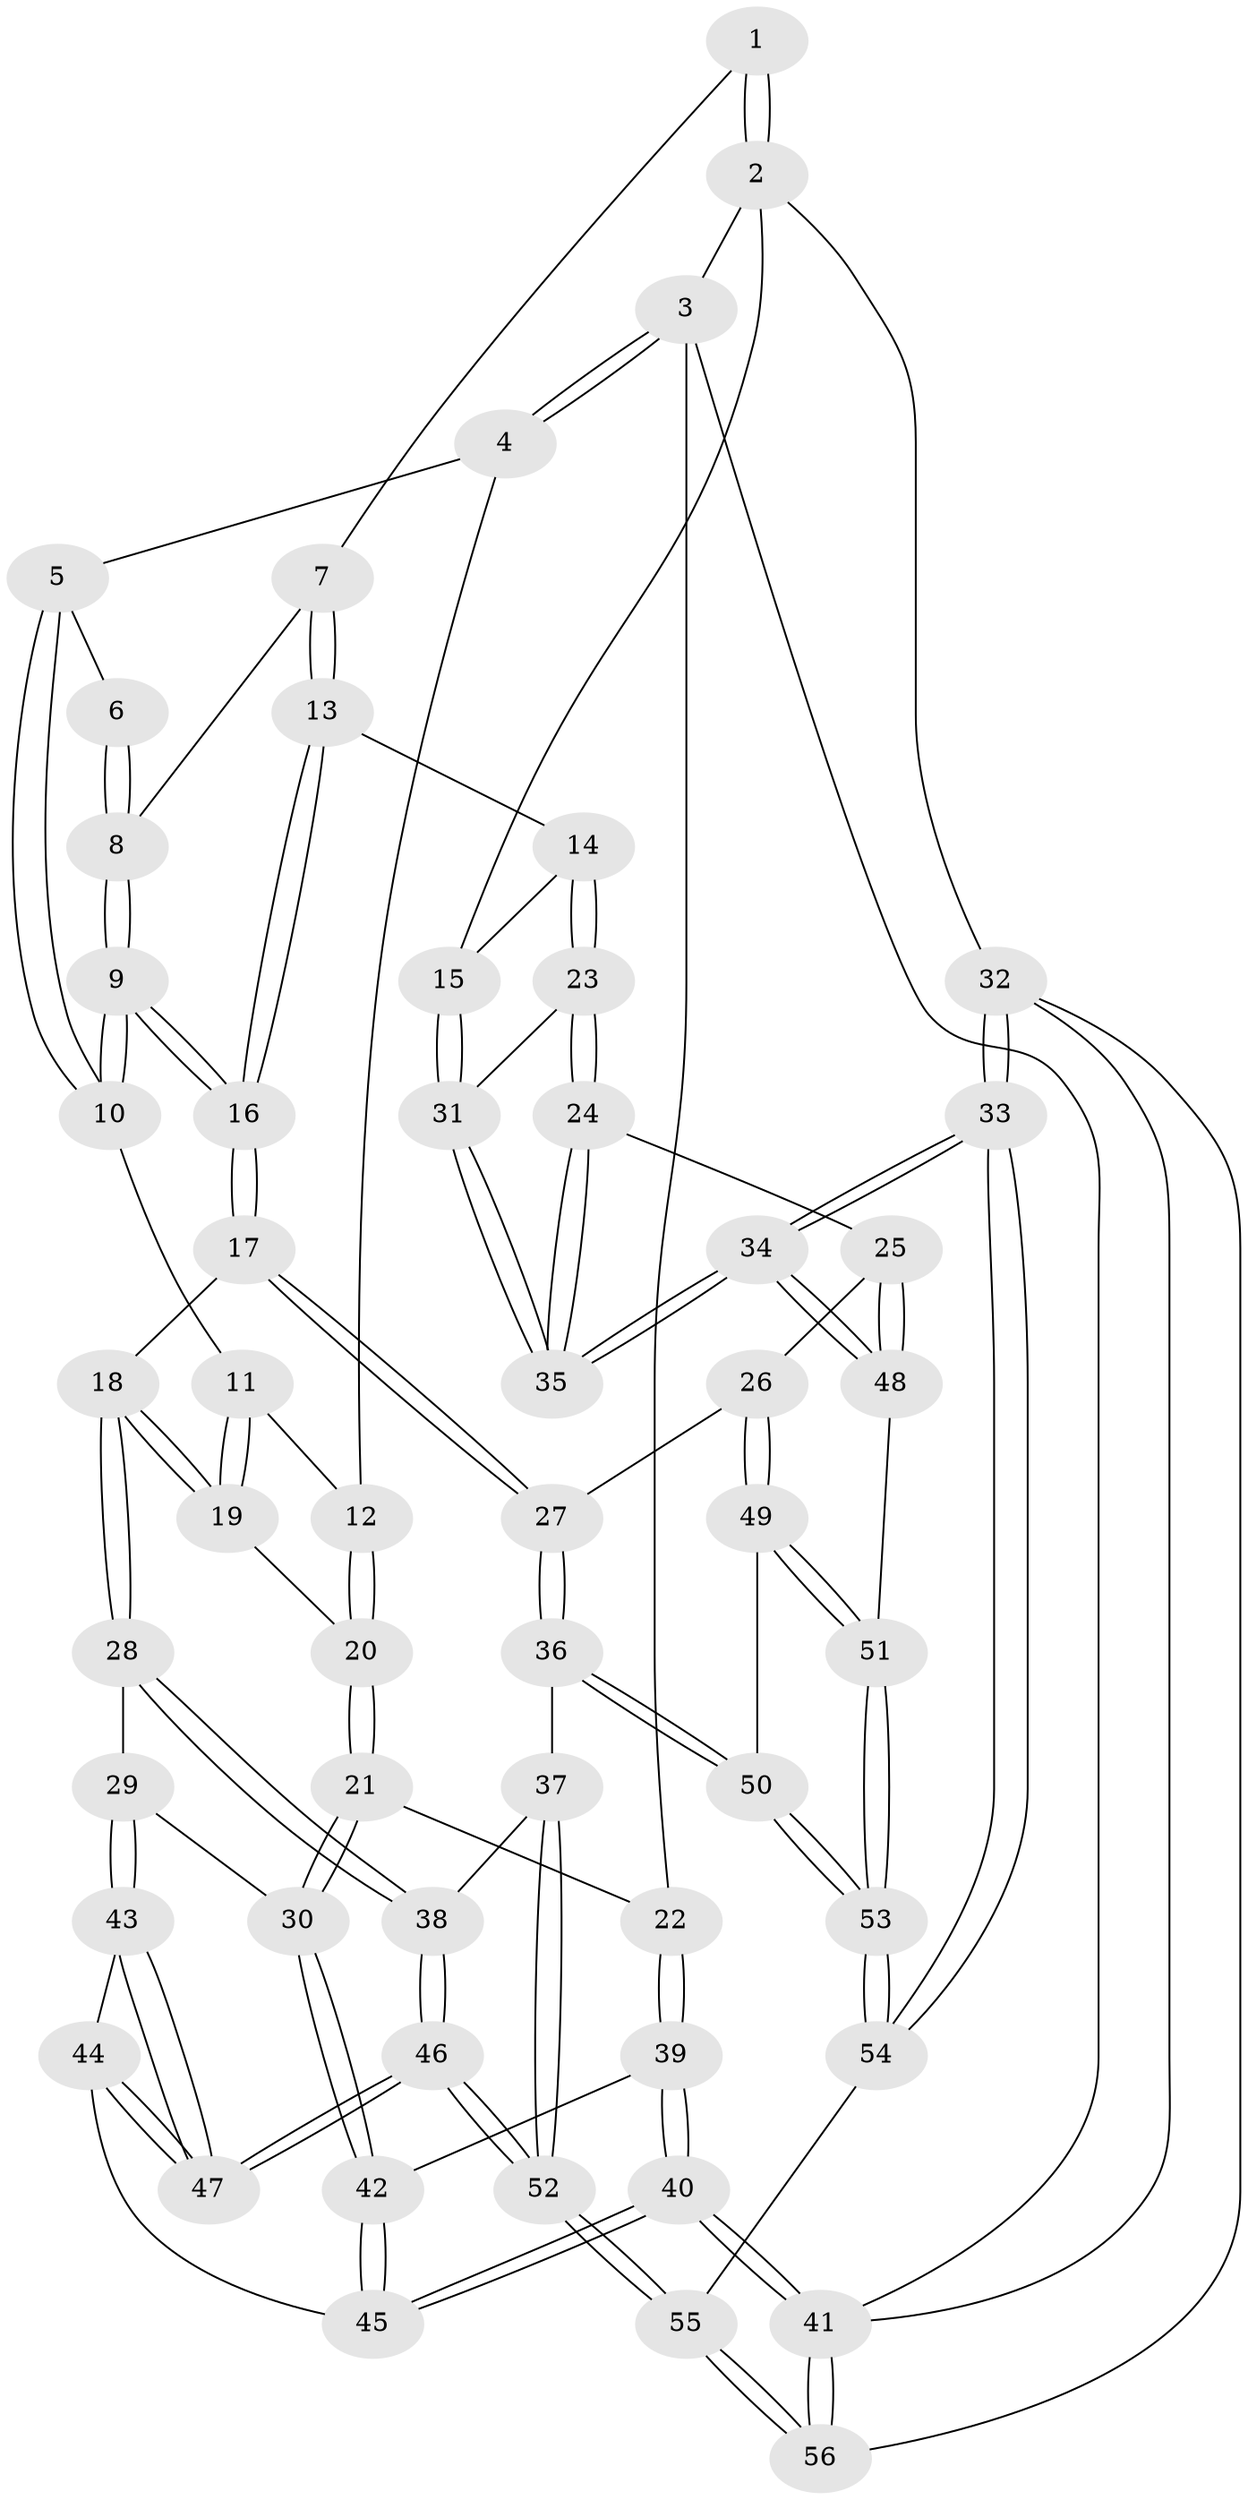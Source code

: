 // Generated by graph-tools (version 1.1) at 2025/27/03/15/25 16:27:56]
// undirected, 56 vertices, 137 edges
graph export_dot {
graph [start="1"]
  node [color=gray90,style=filled];
  1 [pos="+0.5226370978978365+0"];
  2 [pos="+1+0"];
  3 [pos="+0+0"];
  4 [pos="+0.10068328736324868+0"];
  5 [pos="+0.18581278196528728+0"];
  6 [pos="+0.26753483257155913+0"];
  7 [pos="+0.5346935629138185+0.0051974371525526555"];
  8 [pos="+0.3818137023724395+0.10181896692349007"];
  9 [pos="+0.37900654183571714+0.1747869751317074"];
  10 [pos="+0.2516944658496221+0.10977526974239984"];
  11 [pos="+0.20442464446445793+0.1624481473978016"];
  12 [pos="+0.1437503050147989+0.15910258769769253"];
  13 [pos="+0.59582515553993+0.21862067526382759"];
  14 [pos="+0.6464354835298433+0.22259653522741937"];
  15 [pos="+1+0"];
  16 [pos="+0.43586597675398814+0.2991946532652948"];
  17 [pos="+0.4226044123149698+0.31898881935660495"];
  18 [pos="+0.34462089596592643+0.3483658393084083"];
  19 [pos="+0.2746354448551647+0.29707655945690387"];
  20 [pos="+0.04722122535267627+0.2415071007561034"];
  21 [pos="+0+0.27003644944986954"];
  22 [pos="+0+0.25004071475809814"];
  23 [pos="+0.7644365037420042+0.3898820049708668"];
  24 [pos="+0.7481258751970848+0.44609796553636344"];
  25 [pos="+0.729375529751167+0.4763540589187133"];
  26 [pos="+0.6392627352315031+0.5105328479771849"];
  27 [pos="+0.49188383596131335+0.4430730436475116"];
  28 [pos="+0.2911752155577773+0.4109687511983384"];
  29 [pos="+0.2521157354486686+0.43032365080543006"];
  30 [pos="+0.16658040861281026+0.4460593700531599"];
  31 [pos="+1+0.33307091592834637"];
  32 [pos="+1+1"];
  33 [pos="+1+0.8910672377712667"];
  34 [pos="+1+0.8823255693269756"];
  35 [pos="+1+0.6704401106582494"];
  36 [pos="+0.47084939437643397+0.5635640436746128"];
  37 [pos="+0.41569314174956346+0.5914240323217949"];
  38 [pos="+0.326704867008802+0.5180207760793346"];
  39 [pos="+0+0.3557498787648134"];
  40 [pos="+0+0.7632675198699533"];
  41 [pos="+0+1"];
  42 [pos="+0.11459928496920602+0.5211182614788237"];
  43 [pos="+0.24322568357176344+0.5180240247075166"];
  44 [pos="+0.06629223561486967+0.7612083197296908"];
  45 [pos="+0.028608100059338712+0.7482879077757663"];
  46 [pos="+0.2709125900747685+0.8424312340008586"];
  47 [pos="+0.2535700001840238+0.8331446013257056"];
  48 [pos="+0.8165942277424374+0.7264314005888783"];
  49 [pos="+0.6139709661777303+0.5961481387912019"];
  50 [pos="+0.5275546376594524+0.630711268605543"];
  51 [pos="+0.7072636982403658+0.7279666560254038"];
  52 [pos="+0.27600275369061306+0.8461982291141442"];
  53 [pos="+0.48461692159084285+0.8454991615451508"];
  54 [pos="+0.39104961362663065+0.9489296592102059"];
  55 [pos="+0.37635167448468504+0.9592721453475811"];
  56 [pos="+0.3768105606539838+1"];
  1 -- 2;
  1 -- 2;
  1 -- 7;
  2 -- 3;
  2 -- 15;
  2 -- 32;
  3 -- 4;
  3 -- 4;
  3 -- 22;
  3 -- 41;
  4 -- 5;
  4 -- 12;
  5 -- 6;
  5 -- 10;
  5 -- 10;
  6 -- 8;
  6 -- 8;
  7 -- 8;
  7 -- 13;
  7 -- 13;
  8 -- 9;
  8 -- 9;
  9 -- 10;
  9 -- 10;
  9 -- 16;
  9 -- 16;
  10 -- 11;
  11 -- 12;
  11 -- 19;
  11 -- 19;
  12 -- 20;
  12 -- 20;
  13 -- 14;
  13 -- 16;
  13 -- 16;
  14 -- 15;
  14 -- 23;
  14 -- 23;
  15 -- 31;
  15 -- 31;
  16 -- 17;
  16 -- 17;
  17 -- 18;
  17 -- 27;
  17 -- 27;
  18 -- 19;
  18 -- 19;
  18 -- 28;
  18 -- 28;
  19 -- 20;
  20 -- 21;
  20 -- 21;
  21 -- 22;
  21 -- 30;
  21 -- 30;
  22 -- 39;
  22 -- 39;
  23 -- 24;
  23 -- 24;
  23 -- 31;
  24 -- 25;
  24 -- 35;
  24 -- 35;
  25 -- 26;
  25 -- 48;
  25 -- 48;
  26 -- 27;
  26 -- 49;
  26 -- 49;
  27 -- 36;
  27 -- 36;
  28 -- 29;
  28 -- 38;
  28 -- 38;
  29 -- 30;
  29 -- 43;
  29 -- 43;
  30 -- 42;
  30 -- 42;
  31 -- 35;
  31 -- 35;
  32 -- 33;
  32 -- 33;
  32 -- 56;
  32 -- 41;
  33 -- 34;
  33 -- 34;
  33 -- 54;
  33 -- 54;
  34 -- 35;
  34 -- 35;
  34 -- 48;
  34 -- 48;
  36 -- 37;
  36 -- 50;
  36 -- 50;
  37 -- 38;
  37 -- 52;
  37 -- 52;
  38 -- 46;
  38 -- 46;
  39 -- 40;
  39 -- 40;
  39 -- 42;
  40 -- 41;
  40 -- 41;
  40 -- 45;
  40 -- 45;
  41 -- 56;
  41 -- 56;
  42 -- 45;
  42 -- 45;
  43 -- 44;
  43 -- 47;
  43 -- 47;
  44 -- 45;
  44 -- 47;
  44 -- 47;
  46 -- 47;
  46 -- 47;
  46 -- 52;
  46 -- 52;
  48 -- 51;
  49 -- 50;
  49 -- 51;
  49 -- 51;
  50 -- 53;
  50 -- 53;
  51 -- 53;
  51 -- 53;
  52 -- 55;
  52 -- 55;
  53 -- 54;
  53 -- 54;
  54 -- 55;
  55 -- 56;
  55 -- 56;
}
